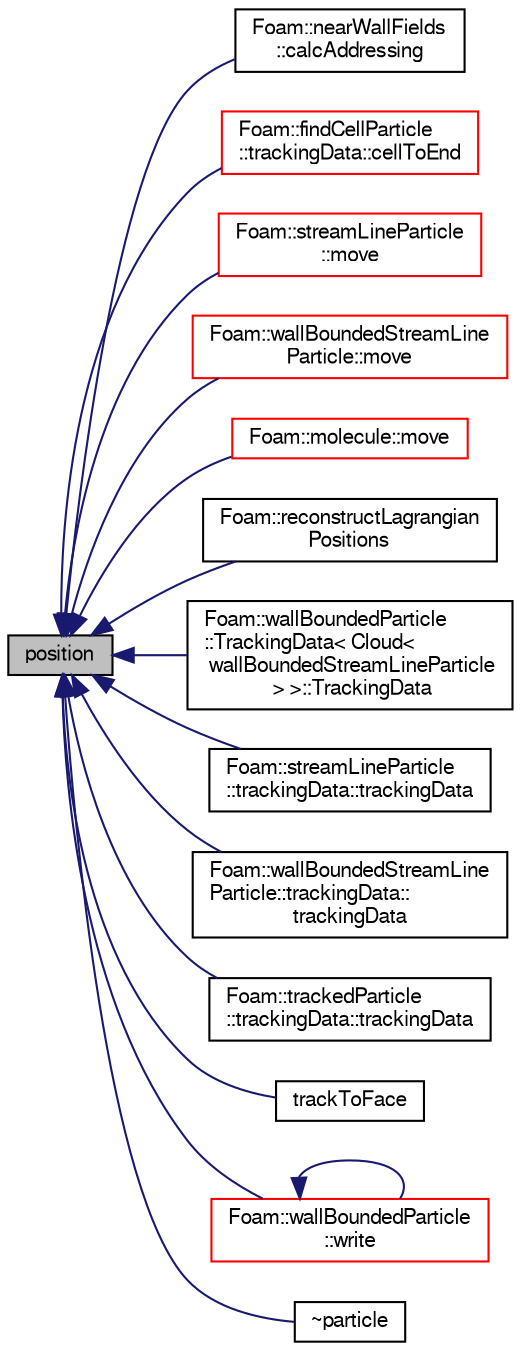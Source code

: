 digraph "position"
{
  bgcolor="transparent";
  edge [fontname="FreeSans",fontsize="10",labelfontname="FreeSans",labelfontsize="10"];
  node [fontname="FreeSans",fontsize="10",shape=record];
  rankdir="LR";
  Node3432 [label="position",height=0.2,width=0.4,color="black", fillcolor="grey75", style="filled", fontcolor="black"];
  Node3432 -> Node3433 [dir="back",color="midnightblue",fontsize="10",style="solid",fontname="FreeSans"];
  Node3433 [label="Foam::nearWallFields\l::calcAddressing",height=0.2,width=0.4,color="black",URL="$a28750.html#a7097a017d4eac4116d58a3cdbf507891",tooltip="Calculate addressing from cells back to patch faces. "];
  Node3432 -> Node3434 [dir="back",color="midnightblue",fontsize="10",style="solid",fontname="FreeSans"];
  Node3434 [label="Foam::findCellParticle\l::trackingData::cellToEnd",height=0.2,width=0.4,color="red",URL="$a28742.html#aec966fde6f1bab647211479c8891273b"];
  Node3432 -> Node3438 [dir="back",color="midnightblue",fontsize="10",style="solid",fontname="FreeSans"];
  Node3438 [label="Foam::streamLineParticle\l::move",height=0.2,width=0.4,color="red",URL="$a28774.html#ab2af4f225a9c3e9d8789961151f121ac",tooltip="Track all particles to their end point. "];
  Node3432 -> Node3441 [dir="back",color="midnightblue",fontsize="10",style="solid",fontname="FreeSans"];
  Node3441 [label="Foam::wallBoundedStreamLine\lParticle::move",height=0.2,width=0.4,color="red",URL="$a28810.html#ab2af4f225a9c3e9d8789961151f121ac",tooltip="Track all particles to their end point. "];
  Node3432 -> Node3444 [dir="back",color="midnightblue",fontsize="10",style="solid",fontname="FreeSans"];
  Node3444 [label="Foam::molecule::move",height=0.2,width=0.4,color="red",URL="$a24390.html#ab2af4f225a9c3e9d8789961151f121ac"];
  Node3432 -> Node3446 [dir="back",color="midnightblue",fontsize="10",style="solid",fontname="FreeSans"];
  Node3446 [label="Foam::reconstructLagrangian\lPositions",height=0.2,width=0.4,color="black",URL="$a21124.html#aa79886edb1803e50f180d00fa4e477a4"];
  Node3432 -> Node3447 [dir="back",color="midnightblue",fontsize="10",style="solid",fontname="FreeSans"];
  Node3447 [label="Foam::wallBoundedParticle\l::TrackingData\< Cloud\<\l wallBoundedStreamLineParticle\l \> \>::TrackingData",height=0.2,width=0.4,color="black",URL="$a28798.html#a6314a22146c220ef091a623801dc2b2d"];
  Node3432 -> Node3448 [dir="back",color="midnightblue",fontsize="10",style="solid",fontname="FreeSans"];
  Node3448 [label="Foam::streamLineParticle\l::trackingData::trackingData",height=0.2,width=0.4,color="black",URL="$a28778.html#a62f9caefaaa84660a47720f1b8105bcd"];
  Node3432 -> Node3449 [dir="back",color="midnightblue",fontsize="10",style="solid",fontname="FreeSans"];
  Node3449 [label="Foam::wallBoundedStreamLine\lParticle::trackingData::\ltrackingData",height=0.2,width=0.4,color="black",URL="$a28814.html#aeb5252f81a7dbd70b104575a933d111f"];
  Node3432 -> Node3450 [dir="back",color="midnightblue",fontsize="10",style="solid",fontname="FreeSans"];
  Node3450 [label="Foam::trackedParticle\l::trackingData::trackingData",height=0.2,width=0.4,color="black",URL="$a24702.html#a780b49efb48ccac07001fd12fa1d3d1d"];
  Node3432 -> Node3451 [dir="back",color="midnightblue",fontsize="10",style="solid",fontname="FreeSans"];
  Node3451 [label="trackToFace",height=0.2,width=0.4,color="black",URL="$a23586.html#a843767f232f5b61884dcd757558591e0"];
  Node3432 -> Node3452 [dir="back",color="midnightblue",fontsize="10",style="solid",fontname="FreeSans"];
  Node3452 [label="Foam::wallBoundedParticle\l::write",height=0.2,width=0.4,color="red",URL="$a28794.html#a60fb078e782ce6c02487ba12055d8f16",tooltip="Write the particle data. "];
  Node3452 -> Node3452 [dir="back",color="midnightblue",fontsize="10",style="solid",fontname="FreeSans"];
  Node3432 -> Node3459 [dir="back",color="midnightblue",fontsize="10",style="solid",fontname="FreeSans"];
  Node3459 [label="~particle",height=0.2,width=0.4,color="black",URL="$a23586.html#a21cc76910d09c0550f6ce9f2ed3b2f52",tooltip="Destructor. "];
}

